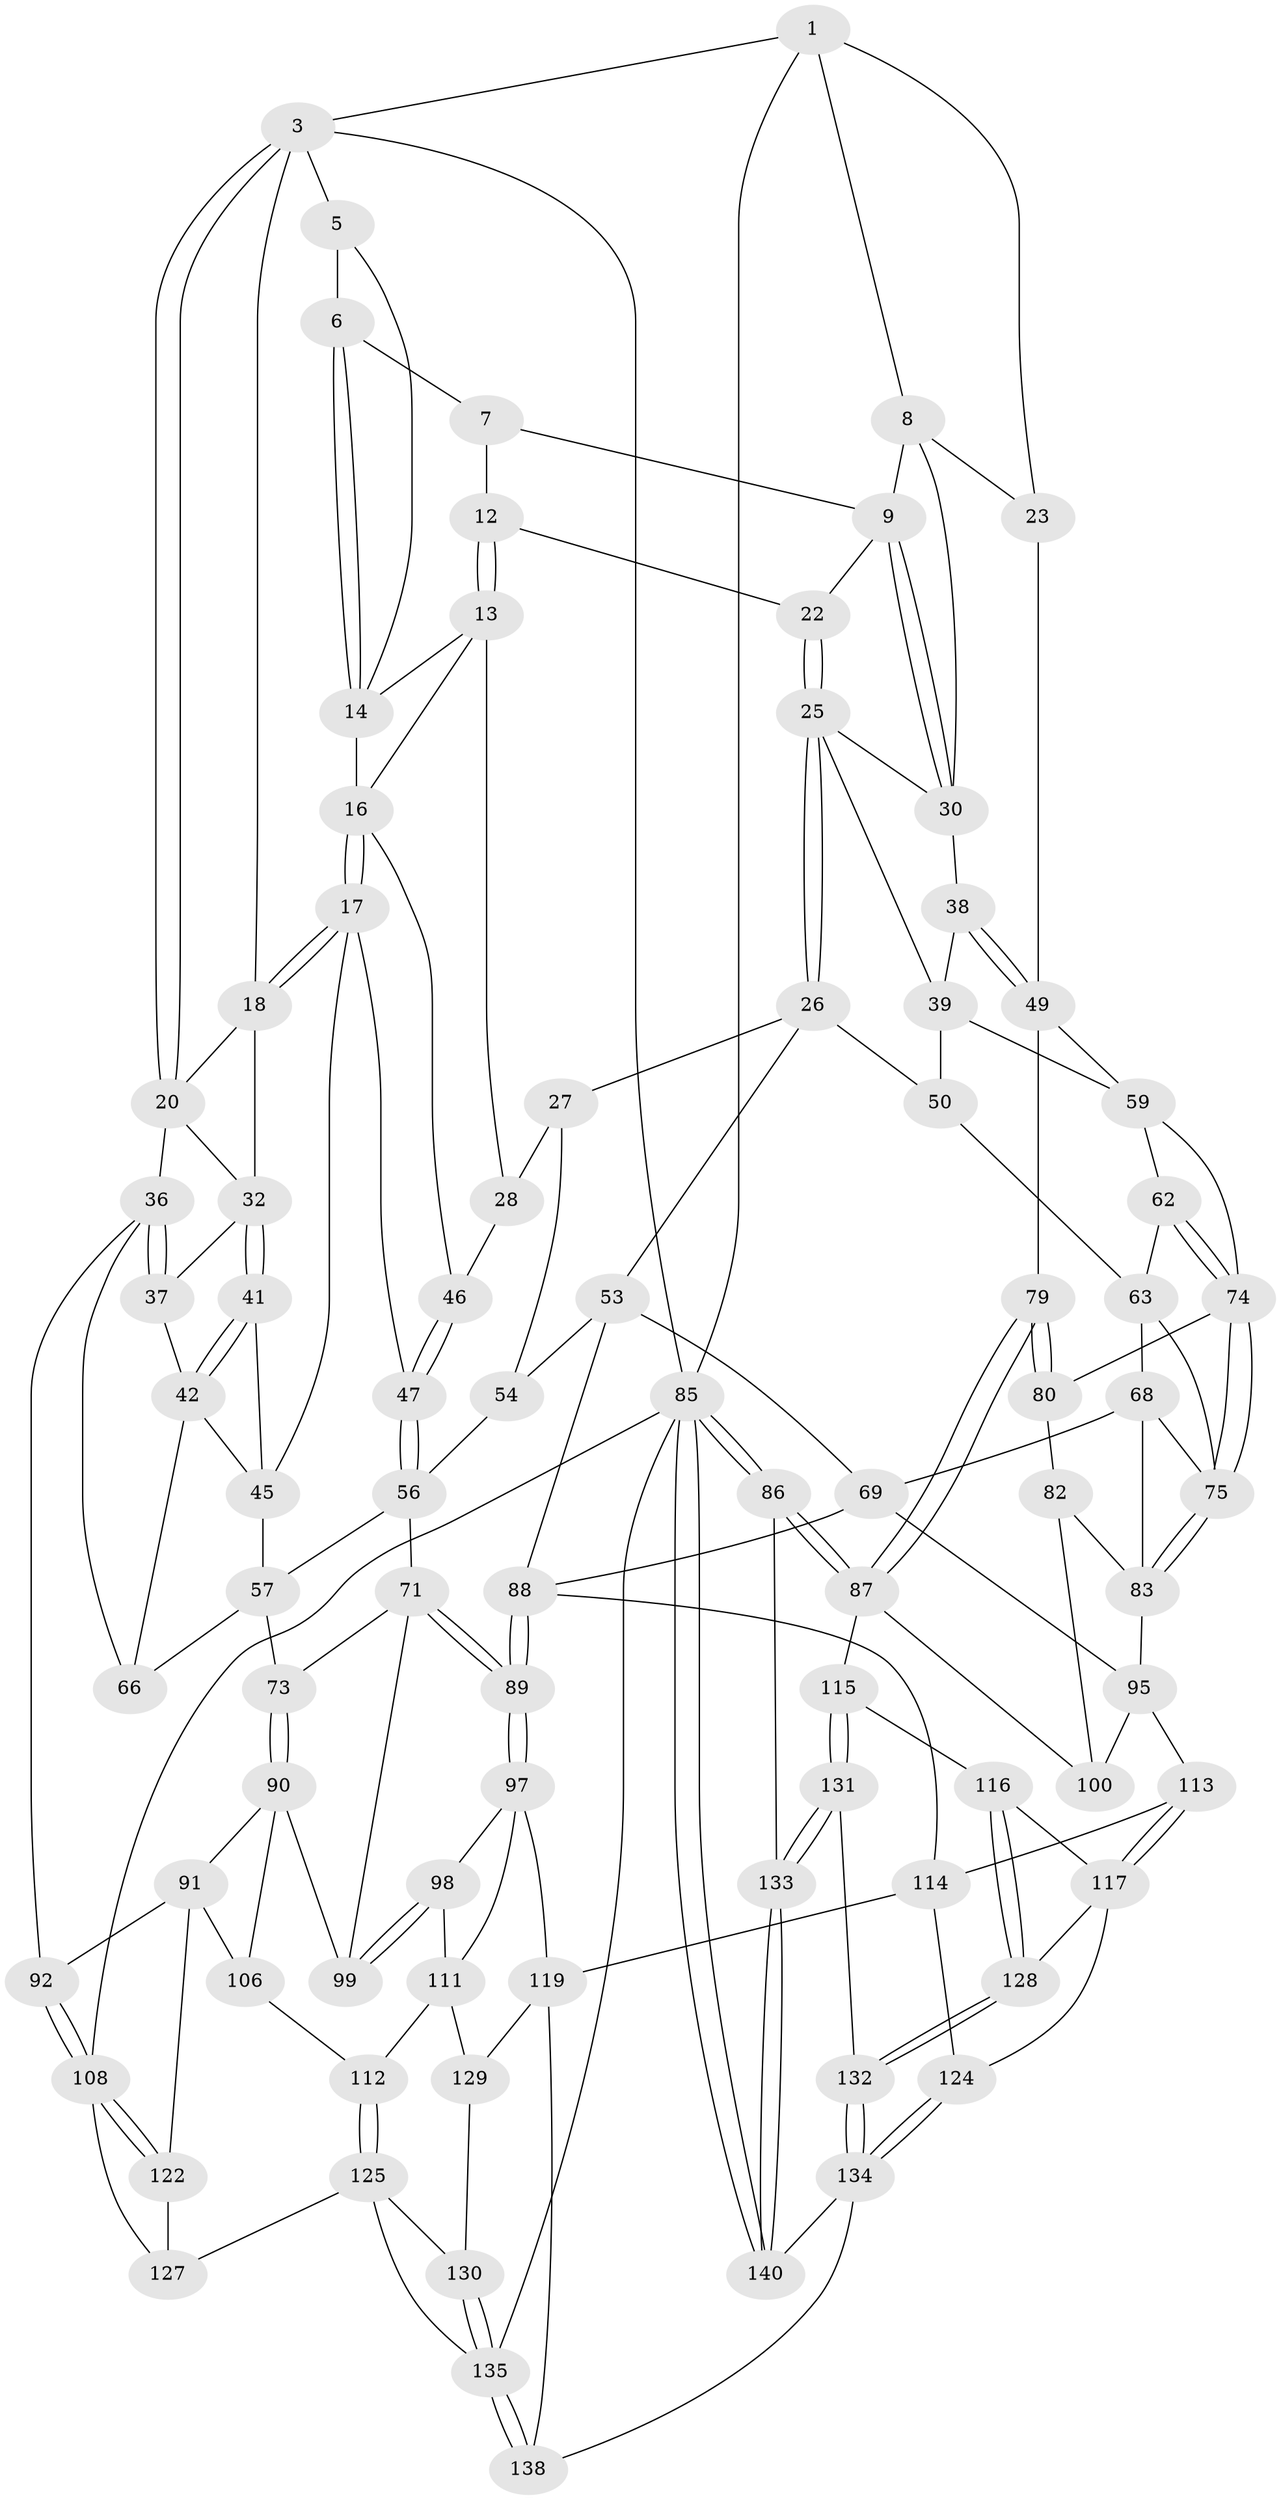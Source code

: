 // original degree distribution, {3: 0.014285714285714285, 6: 0.2, 4: 0.21428571428571427, 5: 0.5714285714285714}
// Generated by graph-tools (version 1.1) at 2025/42/03/06/25 10:42:35]
// undirected, 88 vertices, 196 edges
graph export_dot {
graph [start="1"]
  node [color=gray90,style=filled];
  1 [pos="+0.9714849549982267+0",super="+2"];
  3 [pos="+0+0",super="+4"];
  5 [pos="+0.29389354573853277+0"];
  6 [pos="+0.557863664410955+0"];
  7 [pos="+0.7142369776888521+0",super="+11"];
  8 [pos="+0.8617703559346575+0.05475268999945379",super="+24"];
  9 [pos="+0.8413811588547746+0.08256139199842945",super="+10"];
  12 [pos="+0.6744225175188262+0.06247195733622393"];
  13 [pos="+0.5967080197329839+0.07897392720405733",super="+29"];
  14 [pos="+0.5737663375191732+0.014326290582587534",super="+15"];
  16 [pos="+0.3876399387759892+0.13135521202920428",super="+35"];
  17 [pos="+0.32353962383966595+0.17551800204519247",super="+44"];
  18 [pos="+0.23003181742787515+0.13513086191089185",super="+19"];
  20 [pos="+0+0",super="+21"];
  22 [pos="+0.7392737203850761+0.08680135700731671"];
  23 [pos="+1+0.04728084216274085"];
  25 [pos="+0.7119306217364607+0.17516317772571802",super="+31"];
  26 [pos="+0.6493937577351663+0.1871233557512492",super="+51"];
  27 [pos="+0.6243398876370224+0.17465016169371103",super="+52"];
  28 [pos="+0.6138683967256913+0.16508803643371428",super="+48"];
  30 [pos="+0.8505120187311223+0.13530642164275064",super="+34"];
  32 [pos="+0.1610452955031173+0.17159834682198477",super="+33"];
  36 [pos="+0+0.20707092549641595",super="+67"];
  37 [pos="+0+0.20881952644821677"];
  38 [pos="+0.9040792381960561+0.24481660743755718"];
  39 [pos="+0.8991981692267663+0.2551442408491975",super="+40"];
  41 [pos="+0.16113396912435468+0.22076513106717"];
  42 [pos="+0.1499417293332838+0.26878239215195704",super="+43"];
  45 [pos="+0.30539796363020255+0.23155491455552035",super="+55"];
  46 [pos="+0.4630958328069136+0.25339684332995704"];
  47 [pos="+0.39554972464121946+0.3039138438403465"];
  49 [pos="+1+0.16732792423536505",super="+58"];
  50 [pos="+0.762242257869036+0.3352675036289567"];
  53 [pos="+0.5785564391253448+0.4035579737374342",super="+70"];
  54 [pos="+0.5523844775850224+0.39421628744373316"];
  56 [pos="+0.38808622319242614+0.3582021464361197",super="+61"];
  57 [pos="+0.27937200438446+0.3257302859551596",super="+65"];
  59 [pos="+0.9401001950440349+0.3799375726277981",super="+60"];
  62 [pos="+0.8250124149201827+0.3697549874644974"];
  63 [pos="+0.778220869644385+0.35871129449020756",super="+64"];
  66 [pos="+0.1506834313729595+0.3948470999550416"];
  68 [pos="+0.6577297143467608+0.45203629904900944",super="+77"];
  69 [pos="+0.6442511389627784+0.4499114265508497",super="+93"];
  71 [pos="+0.39510854526348504+0.4810152670236654",super="+72"];
  73 [pos="+0.22333234250005785+0.4815141310225478"];
  74 [pos="+0.8396778269117467+0.4642457311072686",super="+78"];
  75 [pos="+0.8344172480979005+0.47042700374059193",super="+76"];
  79 [pos="+1+0.5392610871485495"];
  80 [pos="+1+0.5222992771627005",super="+81"];
  82 [pos="+0.8952793597545239+0.5469599342273895",super="+96"];
  83 [pos="+0.8367802955010103+0.4930916958004701",super="+84"];
  85 [pos="+1+1",super="+110"];
  86 [pos="+1+0.7662342934818066"];
  87 [pos="+1+0.733552668208867",super="+104"];
  88 [pos="+0.48181723140004606+0.6316729358262809",super="+94"];
  89 [pos="+0.47688968063045484+0.6328662091595141"];
  90 [pos="+0.16716318450708265+0.5831751795569171",super="+103"];
  91 [pos="+0.0973010233459878+0.6030066229293409",super="+107"];
  92 [pos="+0+0.541640251814328"];
  95 [pos="+0.743488592332368+0.6069741599827907",super="+101"];
  97 [pos="+0.4588441169652552+0.6685440759646641",super="+120"];
  98 [pos="+0.3700965229527794+0.7029896502486607",super="+105"];
  99 [pos="+0.3159583654000494+0.618314023817614",super="+102"];
  100 [pos="+0.8843125522418199+0.6152255948917277"];
  106 [pos="+0.20385957537577773+0.736998390382216"];
  108 [pos="+0+1",super="+109"];
  111 [pos="+0.33969350734820786+0.7395932193909582",super="+121"];
  112 [pos="+0.21834386380225196+0.7473335656247536"];
  113 [pos="+0.7146090552646643+0.6962698199595618"];
  114 [pos="+0.6612402276634392+0.7122303045461815",super="+118"];
  115 [pos="+0.8803561183477003+0.7592143876573969"];
  116 [pos="+0.8333287497323737+0.7639833392837035"];
  117 [pos="+0.7195862220586454+0.7028059641039325",super="+123"];
  119 [pos="+0.5443885171925205+0.8486254563941831",super="+137"];
  122 [pos="+0.04311661031012723+0.8143304298416703"];
  124 [pos="+0.6655305612701339+0.8939416103503386"];
  125 [pos="+0.22460412492658982+0.8686486713823036",super="+126"];
  127 [pos="+0.19721428956651488+0.8677900989913728"];
  128 [pos="+0.7863650622579893+0.8399667347461869"];
  129 [pos="+0.3273689162616578+0.8672351204500969"];
  130 [pos="+0.24638069979664767+0.8736255382493746"];
  131 [pos="+0.8922044144081165+0.8992726971614275"];
  132 [pos="+0.8282905338626909+0.9034434840537461"];
  133 [pos="+0.9207171084248519+0.9171363898945057"];
  134 [pos="+0.7249590419298827+1",super="+139"];
  135 [pos="+0.3185632463953648+1",super="+136"];
  138 [pos="+0.4208655123096637+1"];
  140 [pos="+0.9160127175536203+1"];
  1 -- 8;
  1 -- 3;
  1 -- 85;
  1 -- 23;
  3 -- 20;
  3 -- 20;
  3 -- 85;
  3 -- 5;
  3 -- 18;
  5 -- 6;
  5 -- 14;
  6 -- 7;
  6 -- 14;
  6 -- 14;
  7 -- 9;
  7 -- 12;
  8 -- 9;
  8 -- 23;
  8 -- 30;
  9 -- 30;
  9 -- 30;
  9 -- 22;
  12 -- 13;
  12 -- 13;
  12 -- 22;
  13 -- 14;
  13 -- 16;
  13 -- 28;
  14 -- 16;
  16 -- 17;
  16 -- 17;
  16 -- 46;
  17 -- 18;
  17 -- 18;
  17 -- 45;
  17 -- 47;
  18 -- 32;
  18 -- 20;
  20 -- 36;
  20 -- 32;
  22 -- 25;
  22 -- 25;
  23 -- 49;
  25 -- 26;
  25 -- 26;
  25 -- 30;
  25 -- 39;
  26 -- 27;
  26 -- 50;
  26 -- 53;
  27 -- 28 [weight=2];
  27 -- 54;
  28 -- 46;
  30 -- 38;
  32 -- 41;
  32 -- 41;
  32 -- 37;
  36 -- 37;
  36 -- 37;
  36 -- 66;
  36 -- 92;
  37 -- 42;
  38 -- 39;
  38 -- 49;
  38 -- 49;
  39 -- 50;
  39 -- 59;
  41 -- 42;
  41 -- 42;
  41 -- 45;
  42 -- 66;
  42 -- 45;
  45 -- 57;
  46 -- 47;
  46 -- 47;
  47 -- 56;
  47 -- 56;
  49 -- 59;
  49 -- 79;
  50 -- 63;
  53 -- 54;
  53 -- 88;
  53 -- 69;
  54 -- 56;
  56 -- 57;
  56 -- 71;
  57 -- 73;
  57 -- 66;
  59 -- 74;
  59 -- 62;
  62 -- 63;
  62 -- 74;
  62 -- 74;
  63 -- 75;
  63 -- 68;
  68 -- 69;
  68 -- 83;
  68 -- 75;
  69 -- 88;
  69 -- 95;
  71 -- 89;
  71 -- 89;
  71 -- 73;
  71 -- 99;
  73 -- 90;
  73 -- 90;
  74 -- 75;
  74 -- 75;
  74 -- 80;
  75 -- 83;
  75 -- 83;
  79 -- 80;
  79 -- 80;
  79 -- 87;
  79 -- 87;
  80 -- 82 [weight=2];
  82 -- 83;
  82 -- 100;
  83 -- 95;
  85 -- 86;
  85 -- 86;
  85 -- 140;
  85 -- 140;
  85 -- 135;
  85 -- 108;
  86 -- 87;
  86 -- 87;
  86 -- 133;
  87 -- 115;
  87 -- 100;
  88 -- 89;
  88 -- 89;
  88 -- 114;
  89 -- 97;
  89 -- 97;
  90 -- 91;
  90 -- 106;
  90 -- 99;
  91 -- 92;
  91 -- 106;
  91 -- 122;
  92 -- 108;
  92 -- 108;
  95 -- 113;
  95 -- 100;
  97 -- 98;
  97 -- 119;
  97 -- 111;
  98 -- 99 [weight=2];
  98 -- 99;
  98 -- 111;
  106 -- 112;
  108 -- 122;
  108 -- 122;
  108 -- 127;
  111 -- 112;
  111 -- 129;
  112 -- 125;
  112 -- 125;
  113 -- 114;
  113 -- 117;
  113 -- 117;
  114 -- 124;
  114 -- 119;
  115 -- 116;
  115 -- 131;
  115 -- 131;
  116 -- 117;
  116 -- 128;
  116 -- 128;
  117 -- 128;
  117 -- 124;
  119 -- 129;
  119 -- 138;
  122 -- 127;
  124 -- 134;
  124 -- 134;
  125 -- 130;
  125 -- 127;
  125 -- 135;
  128 -- 132;
  128 -- 132;
  129 -- 130;
  130 -- 135;
  130 -- 135;
  131 -- 132;
  131 -- 133;
  131 -- 133;
  132 -- 134;
  132 -- 134;
  133 -- 140;
  133 -- 140;
  134 -- 138;
  134 -- 140;
  135 -- 138;
  135 -- 138;
}
